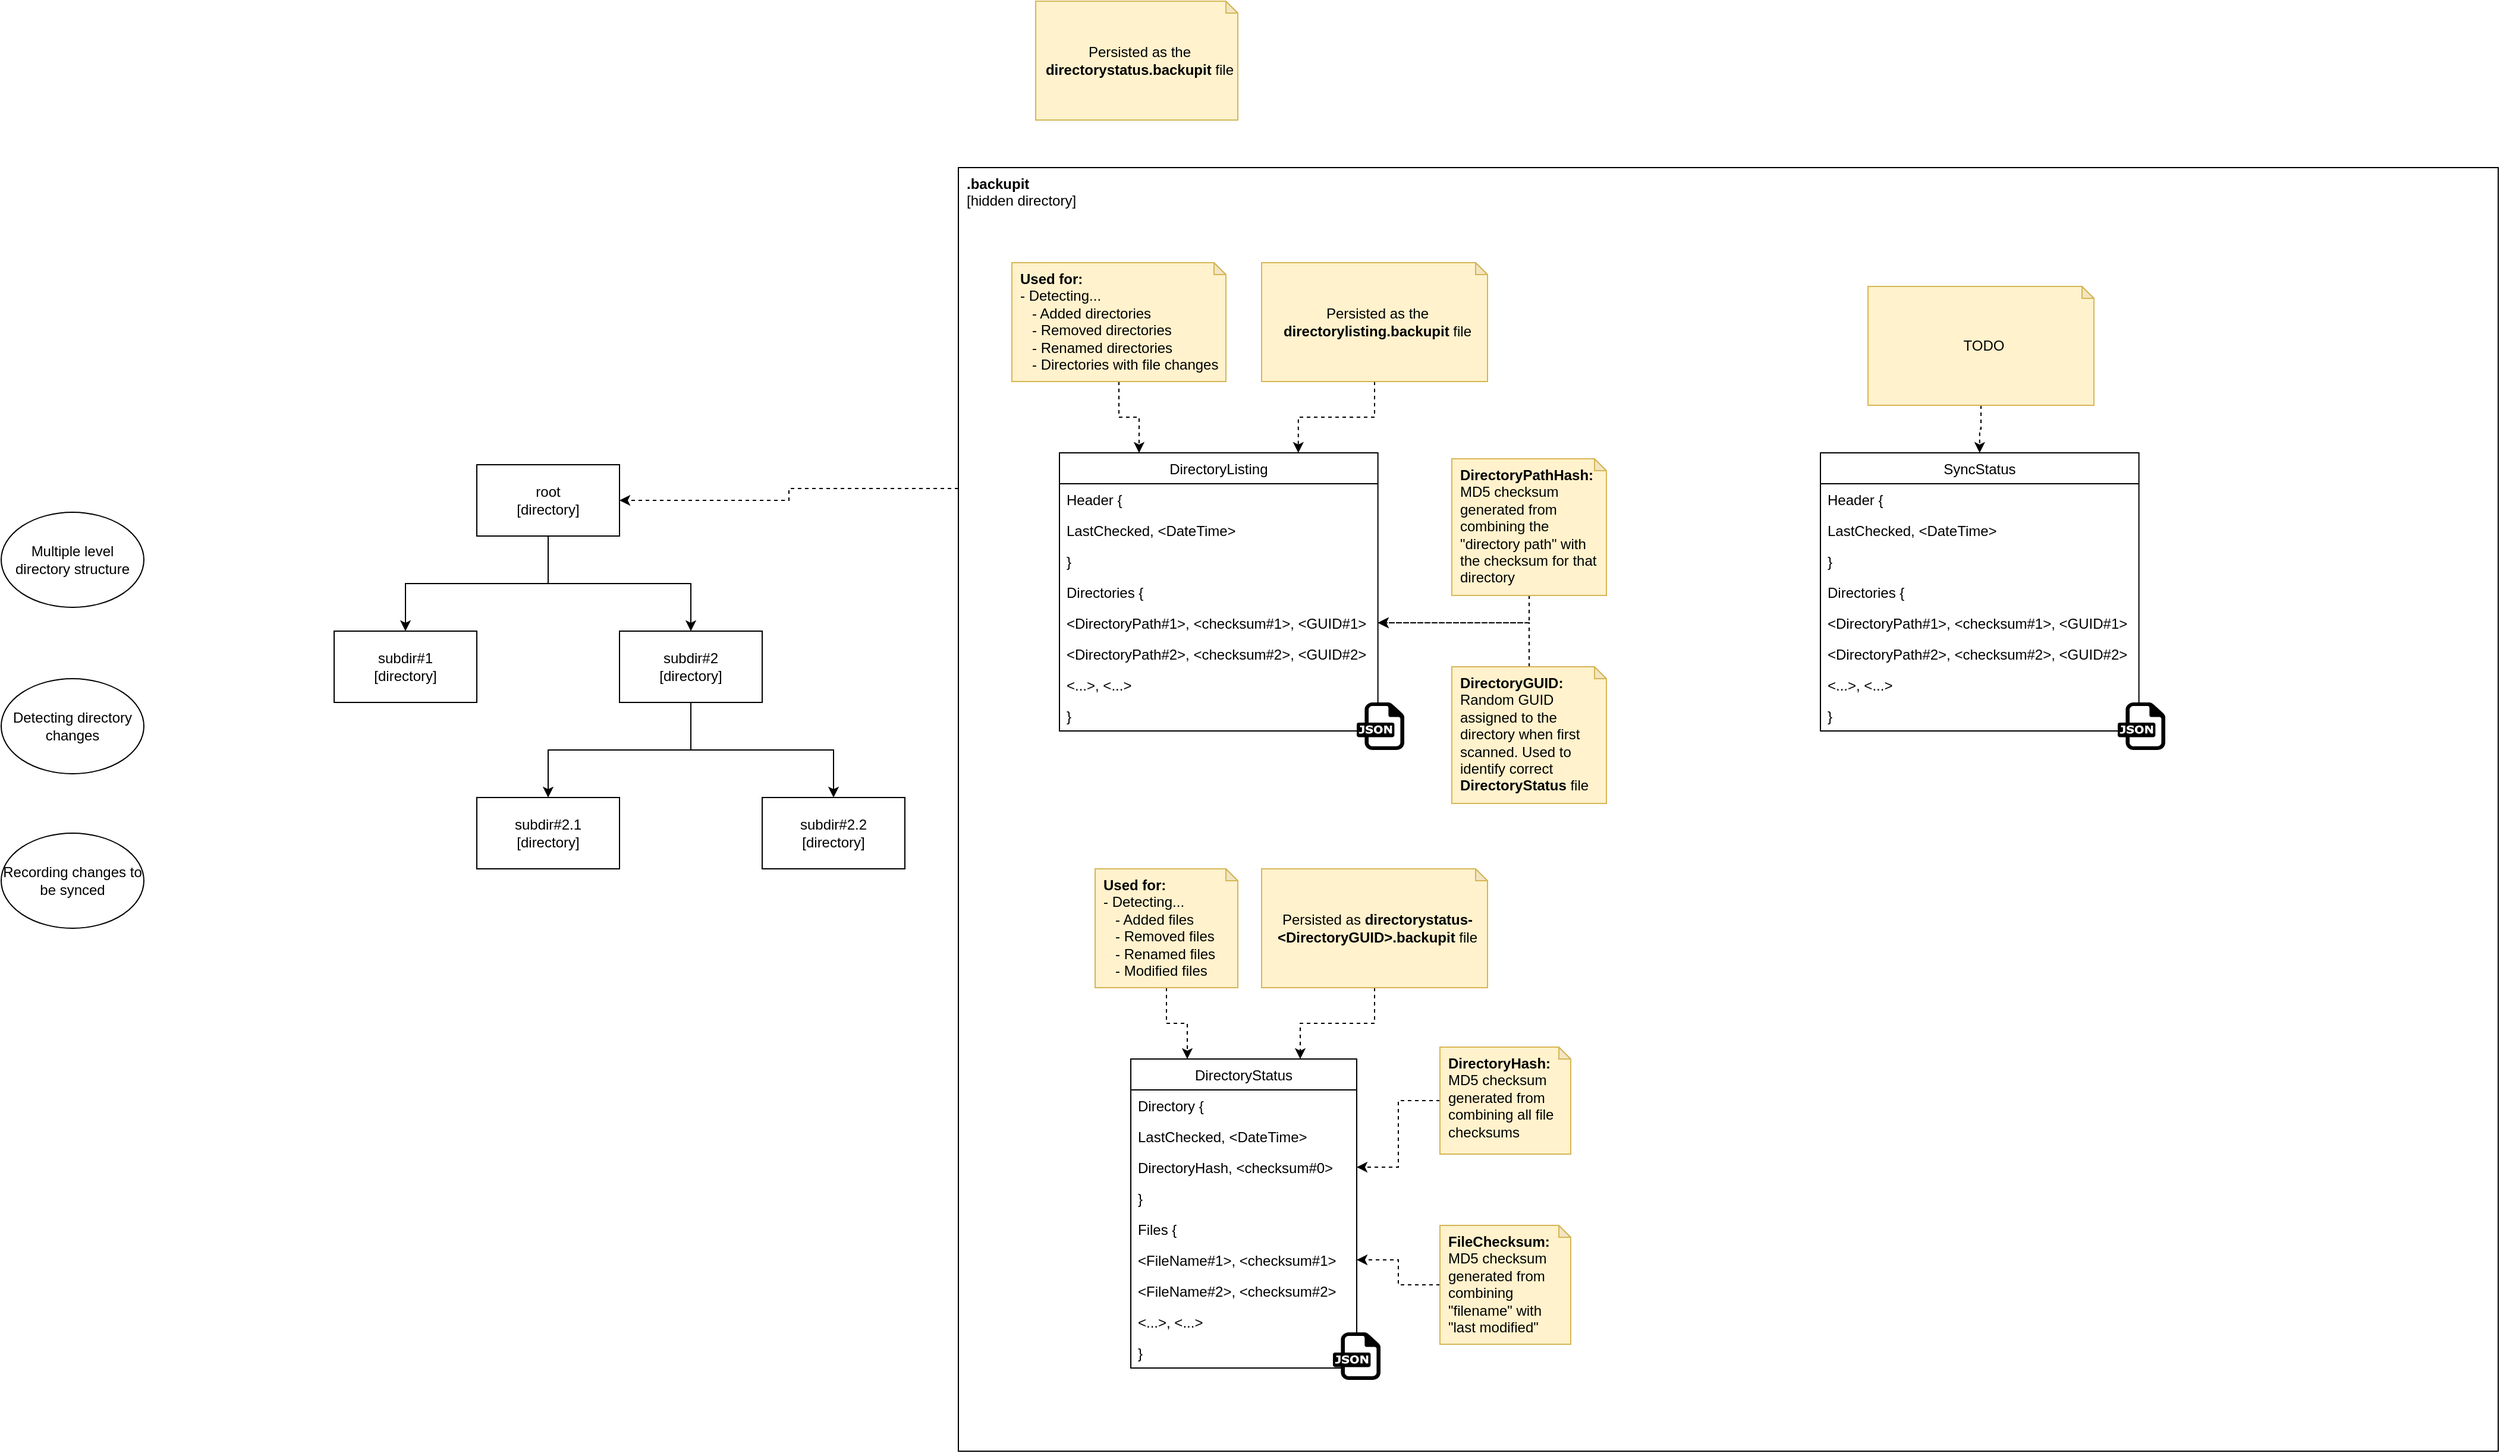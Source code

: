 <mxfile version="14.4.3" type="device"><diagram id="C5RBs43oDa-KdzZeNtuy" name="Page-1"><mxGraphModel dx="2654" dy="1295" grid="1" gridSize="10" guides="1" tooltips="1" connect="1" arrows="1" fold="1" page="0" pageScale="1" pageWidth="827" pageHeight="1169" math="0" shadow="0"><root><mxCell id="WIyWlLk6GJQsqaUBKTNV-0"/><mxCell id="WIyWlLk6GJQsqaUBKTNV-1" parent="WIyWlLk6GJQsqaUBKTNV-0"/><mxCell id="CwTh1wsardkv9zzRW6if-26" value="&lt;b&gt;.backupit&lt;/b&gt;&lt;br&gt;[hidden directory]" style="rounded=0;whiteSpace=wrap;html=1;verticalAlign=top;align=left;spacingLeft=5;" vertex="1" parent="WIyWlLk6GJQsqaUBKTNV-1"><mxGeometry x="735" y="-70" width="1295" height="1080" as="geometry"/></mxCell><mxCell id="CwTh1wsardkv9zzRW6if-0" value="Multiple level directory structure" style="ellipse;whiteSpace=wrap;html=1;" vertex="1" parent="WIyWlLk6GJQsqaUBKTNV-1"><mxGeometry x="-70" y="220" width="120" height="80" as="geometry"/></mxCell><mxCell id="CwTh1wsardkv9zzRW6if-1" value="Detecting directory changes" style="ellipse;whiteSpace=wrap;html=1;" vertex="1" parent="WIyWlLk6GJQsqaUBKTNV-1"><mxGeometry x="-70" y="360" width="120" height="80" as="geometry"/></mxCell><mxCell id="CwTh1wsardkv9zzRW6if-7" style="edgeStyle=orthogonalEdgeStyle;rounded=0;orthogonalLoop=1;jettySize=auto;html=1;exitX=0.5;exitY=1;exitDx=0;exitDy=0;" edge="1" parent="WIyWlLk6GJQsqaUBKTNV-1" source="CwTh1wsardkv9zzRW6if-2" target="CwTh1wsardkv9zzRW6if-3"><mxGeometry relative="1" as="geometry"/></mxCell><mxCell id="CwTh1wsardkv9zzRW6if-8" style="edgeStyle=orthogonalEdgeStyle;rounded=0;orthogonalLoop=1;jettySize=auto;html=1;exitX=0.5;exitY=1;exitDx=0;exitDy=0;" edge="1" parent="WIyWlLk6GJQsqaUBKTNV-1" source="CwTh1wsardkv9zzRW6if-2" target="CwTh1wsardkv9zzRW6if-4"><mxGeometry relative="1" as="geometry"/></mxCell><mxCell id="CwTh1wsardkv9zzRW6if-2" value="root&lt;br&gt;[directory]" style="rounded=0;whiteSpace=wrap;html=1;" vertex="1" parent="WIyWlLk6GJQsqaUBKTNV-1"><mxGeometry x="330" y="180" width="120" height="60" as="geometry"/></mxCell><mxCell id="CwTh1wsardkv9zzRW6if-3" value="subdir#1&lt;br&gt;[directory]" style="rounded=0;whiteSpace=wrap;html=1;" vertex="1" parent="WIyWlLk6GJQsqaUBKTNV-1"><mxGeometry x="210" y="320" width="120" height="60" as="geometry"/></mxCell><mxCell id="CwTh1wsardkv9zzRW6if-9" style="edgeStyle=orthogonalEdgeStyle;rounded=0;orthogonalLoop=1;jettySize=auto;html=1;exitX=0.5;exitY=1;exitDx=0;exitDy=0;" edge="1" parent="WIyWlLk6GJQsqaUBKTNV-1" source="CwTh1wsardkv9zzRW6if-4" target="CwTh1wsardkv9zzRW6if-6"><mxGeometry relative="1" as="geometry"/></mxCell><mxCell id="CwTh1wsardkv9zzRW6if-10" style="edgeStyle=orthogonalEdgeStyle;rounded=0;orthogonalLoop=1;jettySize=auto;html=1;exitX=0.5;exitY=1;exitDx=0;exitDy=0;entryX=0.5;entryY=0;entryDx=0;entryDy=0;" edge="1" parent="WIyWlLk6GJQsqaUBKTNV-1" source="CwTh1wsardkv9zzRW6if-4" target="CwTh1wsardkv9zzRW6if-5"><mxGeometry relative="1" as="geometry"/></mxCell><mxCell id="CwTh1wsardkv9zzRW6if-4" value="subdir#2&lt;br&gt;[directory]" style="rounded=0;whiteSpace=wrap;html=1;" vertex="1" parent="WIyWlLk6GJQsqaUBKTNV-1"><mxGeometry x="450" y="320" width="120" height="60" as="geometry"/></mxCell><mxCell id="CwTh1wsardkv9zzRW6if-5" value="subdir#2.2&lt;br&gt;[directory]" style="rounded=0;whiteSpace=wrap;html=1;" vertex="1" parent="WIyWlLk6GJQsqaUBKTNV-1"><mxGeometry x="570" y="460" width="120" height="60" as="geometry"/></mxCell><mxCell id="CwTh1wsardkv9zzRW6if-6" value="subdir#2.1&lt;br&gt;[directory]" style="rounded=0;whiteSpace=wrap;html=1;" vertex="1" parent="WIyWlLk6GJQsqaUBKTNV-1"><mxGeometry x="330" y="460" width="120" height="60" as="geometry"/></mxCell><mxCell id="CwTh1wsardkv9zzRW6if-16" style="edgeStyle=orthogonalEdgeStyle;rounded=0;orthogonalLoop=1;jettySize=auto;html=1;exitX=0;exitY=0.25;exitDx=0;exitDy=0;entryX=1;entryY=0.5;entryDx=0;entryDy=0;dashed=1;" edge="1" parent="WIyWlLk6GJQsqaUBKTNV-1" source="CwTh1wsardkv9zzRW6if-26" target="CwTh1wsardkv9zzRW6if-2"><mxGeometry relative="1" as="geometry"/></mxCell><mxCell id="CwTh1wsardkv9zzRW6if-23" style="edgeStyle=orthogonalEdgeStyle;rounded=0;orthogonalLoop=1;jettySize=auto;html=1;exitX=0.5;exitY=1;exitDx=0;exitDy=0;exitPerimeter=0;entryX=0.25;entryY=0;entryDx=0;entryDy=0;dashed=1;" edge="1" parent="WIyWlLk6GJQsqaUBKTNV-1" source="CwTh1wsardkv9zzRW6if-21" target="CwTh1wsardkv9zzRW6if-11"><mxGeometry relative="1" as="geometry"/></mxCell><mxCell id="CwTh1wsardkv9zzRW6if-21" value="&lt;b&gt;Used for:&lt;/b&gt;&lt;br&gt;- Detecting...&lt;br&gt;&amp;nbsp; &amp;nbsp;- Added files&lt;br&gt;&amp;nbsp; &amp;nbsp;- Removed files&lt;br&gt;&amp;nbsp; &amp;nbsp;- Renamed files&lt;br&gt;&amp;nbsp; &amp;nbsp;- Modified files" style="shape=note;whiteSpace=wrap;html=1;backgroundOutline=1;darkOpacity=0.05;size=10;fillColor=#fff2cc;strokeColor=#d6b656;labelPosition=center;verticalLabelPosition=middle;align=left;verticalAlign=top;spacingLeft=5;" vertex="1" parent="WIyWlLk6GJQsqaUBKTNV-1"><mxGeometry x="850" y="520" width="120" height="100" as="geometry"/></mxCell><mxCell id="CwTh1wsardkv9zzRW6if-22" value="Recording changes to be synced" style="ellipse;whiteSpace=wrap;html=1;" vertex="1" parent="WIyWlLk6GJQsqaUBKTNV-1"><mxGeometry x="-70" y="490" width="120" height="80" as="geometry"/></mxCell><mxCell id="CwTh1wsardkv9zzRW6if-25" style="edgeStyle=orthogonalEdgeStyle;rounded=0;orthogonalLoop=1;jettySize=auto;html=1;exitX=0.5;exitY=1;exitDx=0;exitDy=0;exitPerimeter=0;entryX=0.75;entryY=0;entryDx=0;entryDy=0;dashed=1;" edge="1" parent="WIyWlLk6GJQsqaUBKTNV-1" source="CwTh1wsardkv9zzRW6if-24" target="CwTh1wsardkv9zzRW6if-11"><mxGeometry relative="1" as="geometry"/></mxCell><mxCell id="CwTh1wsardkv9zzRW6if-24" value="Persisted as &lt;b&gt;directorystatus-&amp;lt;DirectoryGUID&amp;gt;.backupit&lt;/b&gt;&amp;nbsp;file" style="shape=note;whiteSpace=wrap;html=1;backgroundOutline=1;darkOpacity=0.05;size=10;fillColor=#fff2cc;strokeColor=#d6b656;labelPosition=center;verticalLabelPosition=middle;align=center;verticalAlign=middle;spacingLeft=5;" vertex="1" parent="WIyWlLk6GJQsqaUBKTNV-1"><mxGeometry x="990" y="520" width="190" height="100" as="geometry"/></mxCell><mxCell id="CwTh1wsardkv9zzRW6if-36" value="" style="group" vertex="1" connectable="0" parent="WIyWlLk6GJQsqaUBKTNV-1"><mxGeometry x="880" y="680" width="210" height="270" as="geometry"/></mxCell><mxCell id="CwTh1wsardkv9zzRW6if-11" value="DirectoryStatus" style="swimlane;fontStyle=0;childLayout=stackLayout;horizontal=1;startSize=26;fillColor=none;horizontalStack=0;resizeParent=1;resizeParentMax=0;resizeLast=0;collapsible=1;marginBottom=0;" vertex="1" parent="CwTh1wsardkv9zzRW6if-36"><mxGeometry width="190" height="260" as="geometry"><mxRectangle x="190" y="540" width="50" height="26" as="alternateBounds"/></mxGeometry></mxCell><mxCell id="CwTh1wsardkv9zzRW6if-34" value="Directory {" style="text;strokeColor=none;fillColor=none;align=left;verticalAlign=top;spacingLeft=4;spacingRight=4;overflow=hidden;rotatable=0;points=[[0,0.5],[1,0.5]];portConstraint=eastwest;" vertex="1" parent="CwTh1wsardkv9zzRW6if-11"><mxGeometry y="26" width="190" height="26" as="geometry"/></mxCell><mxCell id="CwTh1wsardkv9zzRW6if-12" value="LastChecked, &lt;DateTime&gt;" style="text;strokeColor=none;fillColor=none;align=left;verticalAlign=top;spacingLeft=4;spacingRight=4;overflow=hidden;rotatable=0;points=[[0,0.5],[1,0.5]];portConstraint=eastwest;" vertex="1" parent="CwTh1wsardkv9zzRW6if-11"><mxGeometry y="52" width="190" height="26" as="geometry"/></mxCell><mxCell id="CwTh1wsardkv9zzRW6if-27" value="DirectoryHash, &lt;checksum#0&gt;" style="text;strokeColor=none;fillColor=none;align=left;verticalAlign=top;spacingLeft=4;spacingRight=4;overflow=hidden;rotatable=0;points=[[0,0.5],[1,0.5]];portConstraint=eastwest;" vertex="1" parent="CwTh1wsardkv9zzRW6if-11"><mxGeometry y="78" width="190" height="26" as="geometry"/></mxCell><mxCell id="CwTh1wsardkv9zzRW6if-35" value="}" style="text;strokeColor=none;fillColor=none;align=left;verticalAlign=top;spacingLeft=4;spacingRight=4;overflow=hidden;rotatable=0;points=[[0,0.5],[1,0.5]];portConstraint=eastwest;" vertex="1" parent="CwTh1wsardkv9zzRW6if-11"><mxGeometry y="104" width="190" height="26" as="geometry"/></mxCell><mxCell id="CwTh1wsardkv9zzRW6if-32" value="Files {" style="text;strokeColor=none;fillColor=none;align=left;verticalAlign=top;spacingLeft=4;spacingRight=4;overflow=hidden;rotatable=0;points=[[0,0.5],[1,0.5]];portConstraint=eastwest;" vertex="1" parent="CwTh1wsardkv9zzRW6if-11"><mxGeometry y="130" width="190" height="26" as="geometry"/></mxCell><mxCell id="CwTh1wsardkv9zzRW6if-13" value="&lt;FileName#1&gt;, &lt;checksum#1&gt;" style="text;strokeColor=none;fillColor=none;align=left;verticalAlign=top;spacingLeft=4;spacingRight=4;overflow=hidden;rotatable=0;points=[[0,0.5],[1,0.5]];portConstraint=eastwest;" vertex="1" parent="CwTh1wsardkv9zzRW6if-11"><mxGeometry y="156" width="190" height="26" as="geometry"/></mxCell><mxCell id="CwTh1wsardkv9zzRW6if-19" value="&lt;FileName#2&gt;, &lt;checksum#2&gt;" style="text;strokeColor=none;fillColor=none;align=left;verticalAlign=top;spacingLeft=4;spacingRight=4;overflow=hidden;rotatable=0;points=[[0,0.5],[1,0.5]];portConstraint=eastwest;" vertex="1" parent="CwTh1wsardkv9zzRW6if-11"><mxGeometry y="182" width="190" height="26" as="geometry"/></mxCell><mxCell id="CwTh1wsardkv9zzRW6if-20" value="&lt;...&gt;, &lt;...&gt;" style="text;strokeColor=none;fillColor=none;align=left;verticalAlign=top;spacingLeft=4;spacingRight=4;overflow=hidden;rotatable=0;points=[[0,0.5],[1,0.5]];portConstraint=eastwest;" vertex="1" parent="CwTh1wsardkv9zzRW6if-11"><mxGeometry y="208" width="190" height="26" as="geometry"/></mxCell><mxCell id="CwTh1wsardkv9zzRW6if-33" value="}" style="text;strokeColor=none;fillColor=none;align=left;verticalAlign=top;spacingLeft=4;spacingRight=4;overflow=hidden;rotatable=0;points=[[0,0.5],[1,0.5]];portConstraint=eastwest;" vertex="1" parent="CwTh1wsardkv9zzRW6if-11"><mxGeometry y="234" width="190" height="26" as="geometry"/></mxCell><mxCell id="CwTh1wsardkv9zzRW6if-28" value="" style="dashed=0;outlineConnect=0;html=1;align=center;labelPosition=center;verticalLabelPosition=bottom;verticalAlign=top;shape=mxgraph.weblogos.json" vertex="1" parent="CwTh1wsardkv9zzRW6if-36"><mxGeometry x="170" y="230" width="40" height="40" as="geometry"/></mxCell><mxCell id="CwTh1wsardkv9zzRW6if-40" style="edgeStyle=orthogonalEdgeStyle;rounded=0;orthogonalLoop=1;jettySize=auto;html=1;exitX=0;exitY=0.5;exitDx=0;exitDy=0;exitPerimeter=0;entryX=1;entryY=0.5;entryDx=0;entryDy=0;dashed=1;" edge="1" parent="WIyWlLk6GJQsqaUBKTNV-1" source="CwTh1wsardkv9zzRW6if-37" target="CwTh1wsardkv9zzRW6if-27"><mxGeometry relative="1" as="geometry"/></mxCell><mxCell id="CwTh1wsardkv9zzRW6if-37" value="&lt;b&gt;DirectoryHash:&lt;/b&gt;&lt;br&gt;MD5 checksum generated from combining all file checksums" style="shape=note;whiteSpace=wrap;html=1;backgroundOutline=1;darkOpacity=0.05;size=10;fillColor=#fff2cc;strokeColor=#d6b656;labelPosition=center;verticalLabelPosition=middle;align=left;verticalAlign=top;spacingLeft=5;" vertex="1" parent="WIyWlLk6GJQsqaUBKTNV-1"><mxGeometry x="1140" y="670" width="110" height="90" as="geometry"/></mxCell><mxCell id="CwTh1wsardkv9zzRW6if-39" style="edgeStyle=orthogonalEdgeStyle;rounded=0;orthogonalLoop=1;jettySize=auto;html=1;exitX=0;exitY=0.5;exitDx=0;exitDy=0;exitPerimeter=0;entryX=1;entryY=0.5;entryDx=0;entryDy=0;dashed=1;" edge="1" parent="WIyWlLk6GJQsqaUBKTNV-1" source="CwTh1wsardkv9zzRW6if-38" target="CwTh1wsardkv9zzRW6if-13"><mxGeometry relative="1" as="geometry"/></mxCell><mxCell id="CwTh1wsardkv9zzRW6if-38" value="&lt;b&gt;FileChecksum:&lt;/b&gt;&lt;br&gt;MD5 checksum generated from combining &quot;filename&quot; with &quot;last modified&quot;" style="shape=note;whiteSpace=wrap;html=1;backgroundOutline=1;darkOpacity=0.05;size=10;fillColor=#fff2cc;strokeColor=#d6b656;labelPosition=center;verticalLabelPosition=middle;align=left;verticalAlign=top;spacingLeft=5;" vertex="1" parent="WIyWlLk6GJQsqaUBKTNV-1"><mxGeometry x="1140" y="820" width="110" height="100" as="geometry"/></mxCell><mxCell id="CwTh1wsardkv9zzRW6if-41" value="Persisted as the &lt;b&gt;directorystatus.backupit&lt;/b&gt;&amp;nbsp;file" style="shape=note;whiteSpace=wrap;html=1;backgroundOutline=1;darkOpacity=0.05;size=10;fillColor=#fff2cc;strokeColor=#d6b656;labelPosition=center;verticalLabelPosition=middle;align=center;verticalAlign=middle;spacingLeft=5;" vertex="1" parent="WIyWlLk6GJQsqaUBKTNV-1"><mxGeometry x="800" y="-210" width="170" height="100" as="geometry"/></mxCell><mxCell id="CwTh1wsardkv9zzRW6if-42" value="" style="group" vertex="1" connectable="0" parent="WIyWlLk6GJQsqaUBKTNV-1"><mxGeometry x="820" y="170" width="300" height="270" as="geometry"/></mxCell><mxCell id="CwTh1wsardkv9zzRW6if-43" value="DirectoryListing" style="swimlane;fontStyle=0;childLayout=stackLayout;horizontal=1;startSize=26;fillColor=none;horizontalStack=0;resizeParent=1;resizeParentMax=0;resizeLast=0;collapsible=1;marginBottom=0;" vertex="1" parent="CwTh1wsardkv9zzRW6if-42"><mxGeometry width="267.826" height="234" as="geometry"><mxRectangle x="190" y="540" width="50" height="26" as="alternateBounds"/></mxGeometry></mxCell><mxCell id="CwTh1wsardkv9zzRW6if-44" value="Header {" style="text;strokeColor=none;fillColor=none;align=left;verticalAlign=top;spacingLeft=4;spacingRight=4;overflow=hidden;rotatable=0;points=[[0,0.5],[1,0.5]];portConstraint=eastwest;" vertex="1" parent="CwTh1wsardkv9zzRW6if-43"><mxGeometry y="26" width="267.826" height="26" as="geometry"/></mxCell><mxCell id="CwTh1wsardkv9zzRW6if-45" value="LastChecked, &lt;DateTime&gt;" style="text;strokeColor=none;fillColor=none;align=left;verticalAlign=top;spacingLeft=4;spacingRight=4;overflow=hidden;rotatable=0;points=[[0,0.5],[1,0.5]];portConstraint=eastwest;" vertex="1" parent="CwTh1wsardkv9zzRW6if-43"><mxGeometry y="52" width="267.826" height="26" as="geometry"/></mxCell><mxCell id="CwTh1wsardkv9zzRW6if-47" value="}" style="text;strokeColor=none;fillColor=none;align=left;verticalAlign=top;spacingLeft=4;spacingRight=4;overflow=hidden;rotatable=0;points=[[0,0.5],[1,0.5]];portConstraint=eastwest;" vertex="1" parent="CwTh1wsardkv9zzRW6if-43"><mxGeometry y="78" width="267.826" height="26" as="geometry"/></mxCell><mxCell id="CwTh1wsardkv9zzRW6if-48" value="Directories {" style="text;strokeColor=none;fillColor=none;align=left;verticalAlign=top;spacingLeft=4;spacingRight=4;overflow=hidden;rotatable=0;points=[[0,0.5],[1,0.5]];portConstraint=eastwest;" vertex="1" parent="CwTh1wsardkv9zzRW6if-43"><mxGeometry y="104" width="267.826" height="26" as="geometry"/></mxCell><mxCell id="CwTh1wsardkv9zzRW6if-49" value="&lt;DirectoryPath#1&gt;, &lt;checksum#1&gt;, &lt;GUID#1&gt;" style="text;strokeColor=none;fillColor=none;align=left;verticalAlign=top;spacingLeft=4;spacingRight=4;overflow=hidden;rotatable=0;points=[[0,0.5],[1,0.5]];portConstraint=eastwest;" vertex="1" parent="CwTh1wsardkv9zzRW6if-43"><mxGeometry y="130" width="267.826" height="26" as="geometry"/></mxCell><mxCell id="CwTh1wsardkv9zzRW6if-50" value="&lt;DirectoryPath#2&gt;, &lt;checksum#2&gt;, &lt;GUID#2&gt;" style="text;strokeColor=none;fillColor=none;align=left;verticalAlign=top;spacingLeft=4;spacingRight=4;overflow=hidden;rotatable=0;points=[[0,0.5],[1,0.5]];portConstraint=eastwest;" vertex="1" parent="CwTh1wsardkv9zzRW6if-43"><mxGeometry y="156" width="267.826" height="26" as="geometry"/></mxCell><mxCell id="CwTh1wsardkv9zzRW6if-51" value="&lt;...&gt;, &lt;...&gt;" style="text;strokeColor=none;fillColor=none;align=left;verticalAlign=top;spacingLeft=4;spacingRight=4;overflow=hidden;rotatable=0;points=[[0,0.5],[1,0.5]];portConstraint=eastwest;" vertex="1" parent="CwTh1wsardkv9zzRW6if-43"><mxGeometry y="182" width="267.826" height="26" as="geometry"/></mxCell><mxCell id="CwTh1wsardkv9zzRW6if-52" value="}" style="text;strokeColor=none;fillColor=none;align=left;verticalAlign=top;spacingLeft=4;spacingRight=4;overflow=hidden;rotatable=0;points=[[0,0.5],[1,0.5]];portConstraint=eastwest;" vertex="1" parent="CwTh1wsardkv9zzRW6if-43"><mxGeometry y="208" width="267.826" height="26" as="geometry"/></mxCell><mxCell id="CwTh1wsardkv9zzRW6if-53" value="" style="dashed=0;outlineConnect=0;html=1;align=center;labelPosition=center;verticalLabelPosition=bottom;verticalAlign=top;shape=mxgraph.weblogos.json" vertex="1" parent="CwTh1wsardkv9zzRW6if-42"><mxGeometry x="250" y="210" width="40" height="40" as="geometry"/></mxCell><mxCell id="CwTh1wsardkv9zzRW6if-55" style="edgeStyle=orthogonalEdgeStyle;rounded=0;orthogonalLoop=1;jettySize=auto;html=1;entryX=1;entryY=0.5;entryDx=0;entryDy=0;dashed=1;" edge="1" parent="WIyWlLk6GJQsqaUBKTNV-1" source="CwTh1wsardkv9zzRW6if-54" target="CwTh1wsardkv9zzRW6if-49"><mxGeometry relative="1" as="geometry"/></mxCell><mxCell id="CwTh1wsardkv9zzRW6if-54" value="&lt;b&gt;DirectoryPathHash:&lt;/b&gt;&lt;br&gt;MD5 checksum generated from combining the &quot;directory path&quot; with the checksum for that directory" style="shape=note;whiteSpace=wrap;html=1;backgroundOutline=1;darkOpacity=0.05;size=10;fillColor=#fff2cc;strokeColor=#d6b656;labelPosition=center;verticalLabelPosition=middle;align=left;verticalAlign=top;spacingLeft=5;" vertex="1" parent="WIyWlLk6GJQsqaUBKTNV-1"><mxGeometry x="1150" y="175" width="130" height="115" as="geometry"/></mxCell><mxCell id="CwTh1wsardkv9zzRW6if-57" style="edgeStyle=orthogonalEdgeStyle;rounded=0;orthogonalLoop=1;jettySize=auto;html=1;exitX=0.5;exitY=0;exitDx=0;exitDy=0;exitPerimeter=0;entryX=1;entryY=0.5;entryDx=0;entryDy=0;dashed=1;" edge="1" parent="WIyWlLk6GJQsqaUBKTNV-1" source="CwTh1wsardkv9zzRW6if-56" target="CwTh1wsardkv9zzRW6if-49"><mxGeometry relative="1" as="geometry"/></mxCell><mxCell id="CwTh1wsardkv9zzRW6if-56" value="&lt;b&gt;DirectoryGUID:&lt;/b&gt;&lt;br&gt;Random GUID assigned to the directory when first scanned. Used to identify correct &lt;b&gt;DirectoryStatus&lt;/b&gt;&amp;nbsp;file" style="shape=note;whiteSpace=wrap;html=1;backgroundOutline=1;darkOpacity=0.05;size=10;fillColor=#fff2cc;strokeColor=#d6b656;labelPosition=center;verticalLabelPosition=middle;align=left;verticalAlign=top;spacingLeft=5;" vertex="1" parent="WIyWlLk6GJQsqaUBKTNV-1"><mxGeometry x="1150" y="350" width="130" height="115" as="geometry"/></mxCell><mxCell id="CwTh1wsardkv9zzRW6if-59" style="edgeStyle=orthogonalEdgeStyle;rounded=0;orthogonalLoop=1;jettySize=auto;html=1;exitX=0.5;exitY=1;exitDx=0;exitDy=0;exitPerimeter=0;dashed=1;entryX=0.75;entryY=0;entryDx=0;entryDy=0;" edge="1" parent="WIyWlLk6GJQsqaUBKTNV-1" source="CwTh1wsardkv9zzRW6if-58" target="CwTh1wsardkv9zzRW6if-43"><mxGeometry relative="1" as="geometry"/></mxCell><mxCell id="CwTh1wsardkv9zzRW6if-58" value="Persisted as the &lt;b&gt;directorylisting.backupit&lt;/b&gt;&amp;nbsp;file" style="shape=note;whiteSpace=wrap;html=1;backgroundOutline=1;darkOpacity=0.05;size=10;fillColor=#fff2cc;strokeColor=#d6b656;labelPosition=center;verticalLabelPosition=middle;align=center;verticalAlign=middle;spacingLeft=5;" vertex="1" parent="WIyWlLk6GJQsqaUBKTNV-1"><mxGeometry x="990" y="10" width="190" height="100" as="geometry"/></mxCell><mxCell id="CwTh1wsardkv9zzRW6if-61" style="edgeStyle=orthogonalEdgeStyle;rounded=0;orthogonalLoop=1;jettySize=auto;html=1;exitX=0.5;exitY=1;exitDx=0;exitDy=0;exitPerimeter=0;entryX=0.25;entryY=0;entryDx=0;entryDy=0;dashed=1;" edge="1" parent="WIyWlLk6GJQsqaUBKTNV-1" source="CwTh1wsardkv9zzRW6if-60" target="CwTh1wsardkv9zzRW6if-43"><mxGeometry relative="1" as="geometry"/></mxCell><mxCell id="CwTh1wsardkv9zzRW6if-60" value="&lt;b&gt;Used for:&lt;/b&gt;&lt;br&gt;- Detecting...&lt;br&gt;&amp;nbsp; &amp;nbsp;- Added directories&lt;br&gt;&amp;nbsp; &amp;nbsp;- Removed directories&lt;br&gt;&amp;nbsp; &amp;nbsp;- Renamed directories&lt;br&gt;&amp;nbsp; &amp;nbsp;- Directories with file changes" style="shape=note;whiteSpace=wrap;html=1;backgroundOutline=1;darkOpacity=0.05;size=10;fillColor=#fff2cc;strokeColor=#d6b656;labelPosition=center;verticalLabelPosition=middle;align=left;verticalAlign=top;spacingLeft=5;" vertex="1" parent="WIyWlLk6GJQsqaUBKTNV-1"><mxGeometry x="780" y="10" width="180" height="100" as="geometry"/></mxCell><mxCell id="CwTh1wsardkv9zzRW6if-62" value="" style="group" vertex="1" connectable="0" parent="WIyWlLk6GJQsqaUBKTNV-1"><mxGeometry x="1460" y="170" width="300" height="270" as="geometry"/></mxCell><mxCell id="CwTh1wsardkv9zzRW6if-63" value="SyncStatus" style="swimlane;fontStyle=0;childLayout=stackLayout;horizontal=1;startSize=26;fillColor=none;horizontalStack=0;resizeParent=1;resizeParentMax=0;resizeLast=0;collapsible=1;marginBottom=0;" vertex="1" parent="CwTh1wsardkv9zzRW6if-62"><mxGeometry width="267.826" height="234" as="geometry"><mxRectangle x="190" y="540" width="50" height="26" as="alternateBounds"/></mxGeometry></mxCell><mxCell id="CwTh1wsardkv9zzRW6if-64" value="Header {" style="text;strokeColor=none;fillColor=none;align=left;verticalAlign=top;spacingLeft=4;spacingRight=4;overflow=hidden;rotatable=0;points=[[0,0.5],[1,0.5]];portConstraint=eastwest;" vertex="1" parent="CwTh1wsardkv9zzRW6if-63"><mxGeometry y="26" width="267.826" height="26" as="geometry"/></mxCell><mxCell id="CwTh1wsardkv9zzRW6if-65" value="LastChecked, &lt;DateTime&gt;" style="text;strokeColor=none;fillColor=none;align=left;verticalAlign=top;spacingLeft=4;spacingRight=4;overflow=hidden;rotatable=0;points=[[0,0.5],[1,0.5]];portConstraint=eastwest;" vertex="1" parent="CwTh1wsardkv9zzRW6if-63"><mxGeometry y="52" width="267.826" height="26" as="geometry"/></mxCell><mxCell id="CwTh1wsardkv9zzRW6if-66" value="}" style="text;strokeColor=none;fillColor=none;align=left;verticalAlign=top;spacingLeft=4;spacingRight=4;overflow=hidden;rotatable=0;points=[[0,0.5],[1,0.5]];portConstraint=eastwest;" vertex="1" parent="CwTh1wsardkv9zzRW6if-63"><mxGeometry y="78" width="267.826" height="26" as="geometry"/></mxCell><mxCell id="CwTh1wsardkv9zzRW6if-67" value="Directories {" style="text;strokeColor=none;fillColor=none;align=left;verticalAlign=top;spacingLeft=4;spacingRight=4;overflow=hidden;rotatable=0;points=[[0,0.5],[1,0.5]];portConstraint=eastwest;" vertex="1" parent="CwTh1wsardkv9zzRW6if-63"><mxGeometry y="104" width="267.826" height="26" as="geometry"/></mxCell><mxCell id="CwTh1wsardkv9zzRW6if-68" value="&lt;DirectoryPath#1&gt;, &lt;checksum#1&gt;, &lt;GUID#1&gt;" style="text;strokeColor=none;fillColor=none;align=left;verticalAlign=top;spacingLeft=4;spacingRight=4;overflow=hidden;rotatable=0;points=[[0,0.5],[1,0.5]];portConstraint=eastwest;" vertex="1" parent="CwTh1wsardkv9zzRW6if-63"><mxGeometry y="130" width="267.826" height="26" as="geometry"/></mxCell><mxCell id="CwTh1wsardkv9zzRW6if-69" value="&lt;DirectoryPath#2&gt;, &lt;checksum#2&gt;, &lt;GUID#2&gt;" style="text;strokeColor=none;fillColor=none;align=left;verticalAlign=top;spacingLeft=4;spacingRight=4;overflow=hidden;rotatable=0;points=[[0,0.5],[1,0.5]];portConstraint=eastwest;" vertex="1" parent="CwTh1wsardkv9zzRW6if-63"><mxGeometry y="156" width="267.826" height="26" as="geometry"/></mxCell><mxCell id="CwTh1wsardkv9zzRW6if-70" value="&lt;...&gt;, &lt;...&gt;" style="text;strokeColor=none;fillColor=none;align=left;verticalAlign=top;spacingLeft=4;spacingRight=4;overflow=hidden;rotatable=0;points=[[0,0.5],[1,0.5]];portConstraint=eastwest;" vertex="1" parent="CwTh1wsardkv9zzRW6if-63"><mxGeometry y="182" width="267.826" height="26" as="geometry"/></mxCell><mxCell id="CwTh1wsardkv9zzRW6if-71" value="}" style="text;strokeColor=none;fillColor=none;align=left;verticalAlign=top;spacingLeft=4;spacingRight=4;overflow=hidden;rotatable=0;points=[[0,0.5],[1,0.5]];portConstraint=eastwest;" vertex="1" parent="CwTh1wsardkv9zzRW6if-63"><mxGeometry y="208" width="267.826" height="26" as="geometry"/></mxCell><mxCell id="CwTh1wsardkv9zzRW6if-72" value="" style="dashed=0;outlineConnect=0;html=1;align=center;labelPosition=center;verticalLabelPosition=bottom;verticalAlign=top;shape=mxgraph.weblogos.json" vertex="1" parent="CwTh1wsardkv9zzRW6if-62"><mxGeometry x="250" y="210" width="40" height="40" as="geometry"/></mxCell><mxCell id="CwTh1wsardkv9zzRW6if-74" style="edgeStyle=orthogonalEdgeStyle;rounded=0;orthogonalLoop=1;jettySize=auto;html=1;exitX=0.5;exitY=1;exitDx=0;exitDy=0;exitPerimeter=0;dashed=1;" edge="1" parent="WIyWlLk6GJQsqaUBKTNV-1" source="CwTh1wsardkv9zzRW6if-73" target="CwTh1wsardkv9zzRW6if-63"><mxGeometry relative="1" as="geometry"/></mxCell><mxCell id="CwTh1wsardkv9zzRW6if-73" value="TODO" style="shape=note;whiteSpace=wrap;html=1;backgroundOutline=1;darkOpacity=0.05;size=10;fillColor=#fff2cc;strokeColor=#d6b656;labelPosition=center;verticalLabelPosition=middle;align=center;verticalAlign=middle;spacingLeft=5;" vertex="1" parent="WIyWlLk6GJQsqaUBKTNV-1"><mxGeometry x="1500" y="30" width="190" height="100" as="geometry"/></mxCell></root></mxGraphModel></diagram></mxfile>